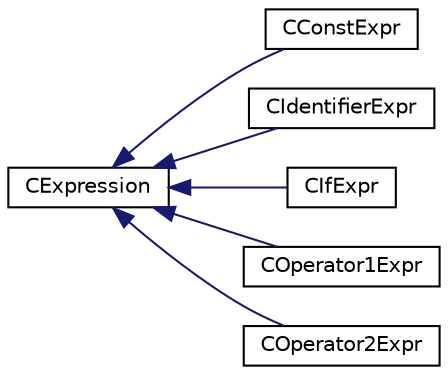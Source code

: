 digraph G
{
  edge [fontname="Helvetica",fontsize="10",labelfontname="Helvetica",labelfontsize="10"];
  node [fontname="Helvetica",fontsize="10",shape=record];
  rankdir=LR;
  Node1 [label="CExpression",height=0.2,width=0.4,color="black", fillcolor="white", style="filled",URL="$dc/dbd/classCExpression.html"];
  Node1 -> Node2 [dir=back,color="midnightblue",fontsize="10",style="solid",fontname="Helvetica"];
  Node2 [label="CConstExpr",height=0.2,width=0.4,color="black", fillcolor="white", style="filled",URL="$d1/d53/classCConstExpr.html"];
  Node1 -> Node3 [dir=back,color="midnightblue",fontsize="10",style="solid",fontname="Helvetica"];
  Node3 [label="CIdentifierExpr",height=0.2,width=0.4,color="black", fillcolor="white", style="filled",URL="$d1/dae/classCIdentifierExpr.html"];
  Node1 -> Node4 [dir=back,color="midnightblue",fontsize="10",style="solid",fontname="Helvetica"];
  Node4 [label="CIfExpr",height=0.2,width=0.4,color="black", fillcolor="white", style="filled",URL="$d8/d3e/classCIfExpr.html"];
  Node1 -> Node5 [dir=back,color="midnightblue",fontsize="10",style="solid",fontname="Helvetica"];
  Node5 [label="COperator1Expr",height=0.2,width=0.4,color="black", fillcolor="white", style="filled",URL="$de/d62/classCOperator1Expr.html"];
  Node1 -> Node6 [dir=back,color="midnightblue",fontsize="10",style="solid",fontname="Helvetica"];
  Node6 [label="COperator2Expr",height=0.2,width=0.4,color="black", fillcolor="white", style="filled",URL="$d7/db5/classCOperator2Expr.html"];
}
